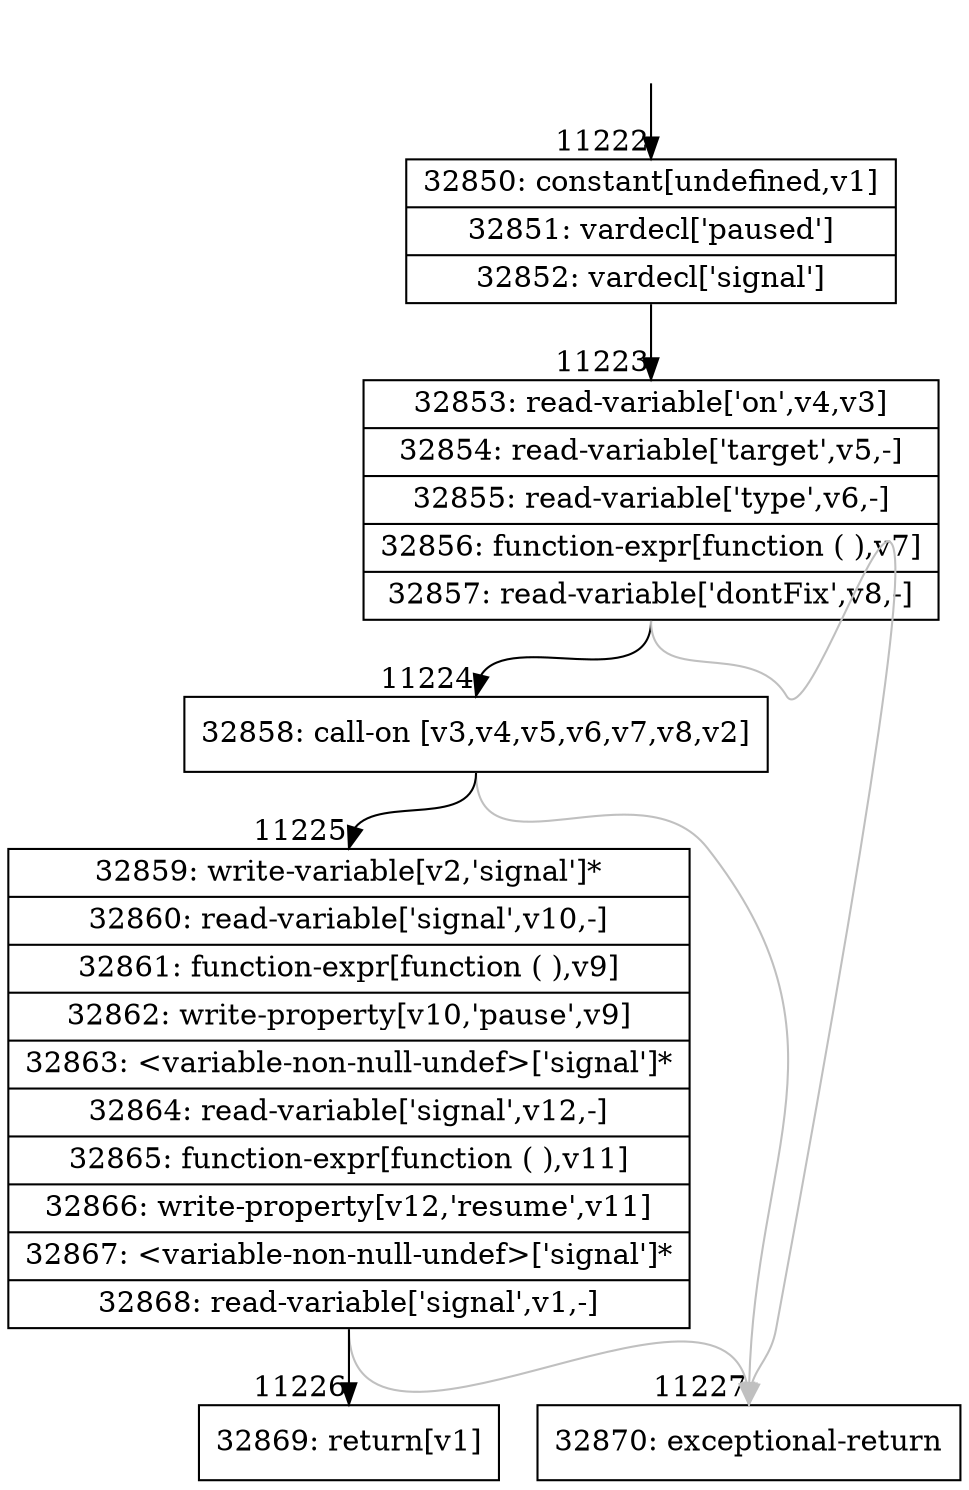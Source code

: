 digraph {
rankdir="TD"
BB_entry830[shape=none,label=""];
BB_entry830 -> BB11222 [tailport=s, headport=n, headlabel="    11222"]
BB11222 [shape=record label="{32850: constant[undefined,v1]|32851: vardecl['paused']|32852: vardecl['signal']}" ] 
BB11222 -> BB11223 [tailport=s, headport=n, headlabel="      11223"]
BB11223 [shape=record label="{32853: read-variable['on',v4,v3]|32854: read-variable['target',v5,-]|32855: read-variable['type',v6,-]|32856: function-expr[function ( ),v7]|32857: read-variable['dontFix',v8,-]}" ] 
BB11223 -> BB11224 [tailport=s, headport=n, headlabel="      11224"]
BB11223 -> BB11227 [tailport=s, headport=n, color=gray, headlabel="      11227"]
BB11224 [shape=record label="{32858: call-on [v3,v4,v5,v6,v7,v8,v2]}" ] 
BB11224 -> BB11225 [tailport=s, headport=n, headlabel="      11225"]
BB11224 -> BB11227 [tailport=s, headport=n, color=gray]
BB11225 [shape=record label="{32859: write-variable[v2,'signal']*|32860: read-variable['signal',v10,-]|32861: function-expr[function ( ),v9]|32862: write-property[v10,'pause',v9]|32863: \<variable-non-null-undef\>['signal']*|32864: read-variable['signal',v12,-]|32865: function-expr[function ( ),v11]|32866: write-property[v12,'resume',v11]|32867: \<variable-non-null-undef\>['signal']*|32868: read-variable['signal',v1,-]}" ] 
BB11225 -> BB11226 [tailport=s, headport=n, headlabel="      11226"]
BB11225 -> BB11227 [tailport=s, headport=n, color=gray]
BB11226 [shape=record label="{32869: return[v1]}" ] 
BB11227 [shape=record label="{32870: exceptional-return}" ] 
//#$~ 15728
}
